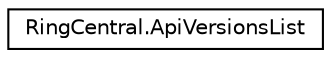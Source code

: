 digraph "Graphical Class Hierarchy"
{
 // LATEX_PDF_SIZE
  edge [fontname="Helvetica",fontsize="10",labelfontname="Helvetica",labelfontsize="10"];
  node [fontname="Helvetica",fontsize="10",shape=record];
  rankdir="LR";
  Node0 [label="RingCentral.ApiVersionsList",height=0.2,width=0.4,color="black", fillcolor="white", style="filled",URL="$classRingCentral_1_1ApiVersionsList.html",tooltip=" "];
}
